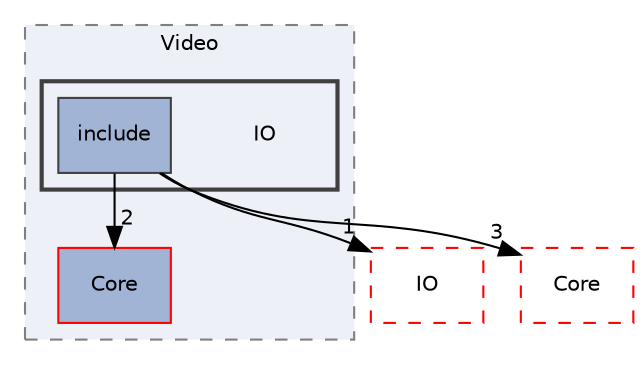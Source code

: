 digraph "IO"
{
 // LATEX_PDF_SIZE
  edge [fontname="Helvetica",fontsize="10",labelfontname="Helvetica",labelfontsize="10"];
  node [fontname="Helvetica",fontsize="10",shape=record];
  compound=true
  subgraph clusterdir_eb9e0bc0b01025636f27cd720eccabdd {
    graph [ bgcolor="#edf0f7", pencolor="grey50", style="filled,dashed,", label="Video", fontname="Helvetica", fontsize="10", URL="dir_eb9e0bc0b01025636f27cd720eccabdd.html"]
  dir_996bcc1117fd734914e4619471602b37 [shape=box, label="Core", style="filled,", fillcolor="#a2b4d6", color="red", URL="dir_996bcc1117fd734914e4619471602b37.html"];
  subgraph clusterdir_de500d4f564bde5ee26bb809f2a28b61 {
    graph [ bgcolor="#edf0f7", pencolor="grey25", style="filled,bold,", label="", fontname="Helvetica", fontsize="10", URL="dir_de500d4f564bde5ee26bb809f2a28b61.html"]
    dir_de500d4f564bde5ee26bb809f2a28b61 [shape=plaintext, label="IO"];
  dir_b99c081e0a594a2754fd7ef1b39ed4af [shape=box, label="include", style="filled,", fillcolor="#a2b4d6", color="grey25", URL="dir_b99c081e0a594a2754fd7ef1b39ed4af.html"];
  }
  }
  dir_367545fbb67972528c5e9da3f2610d14 [shape=box, label="IO", style="dashed,", fillcolor="#edf0f7", color="red", URL="dir_367545fbb67972528c5e9da3f2610d14.html"];
  dir_cac7f9cecb9aa42a0bd05452dddd8a21 [shape=box, label="Core", style="dashed,", fillcolor="#edf0f7", color="red", URL="dir_cac7f9cecb9aa42a0bd05452dddd8a21.html"];
  dir_b99c081e0a594a2754fd7ef1b39ed4af->dir_367545fbb67972528c5e9da3f2610d14 [headlabel="1", labeldistance=1.5 headhref="dir_000177_000178.html"];
  dir_b99c081e0a594a2754fd7ef1b39ed4af->dir_996bcc1117fd734914e4619471602b37 [headlabel="2", labeldistance=1.5 headhref="dir_000177_000015.html"];
  dir_b99c081e0a594a2754fd7ef1b39ed4af->dir_cac7f9cecb9aa42a0bd05452dddd8a21 [headlabel="3", labeldistance=1.5 headhref="dir_000177_000014.html"];
}

